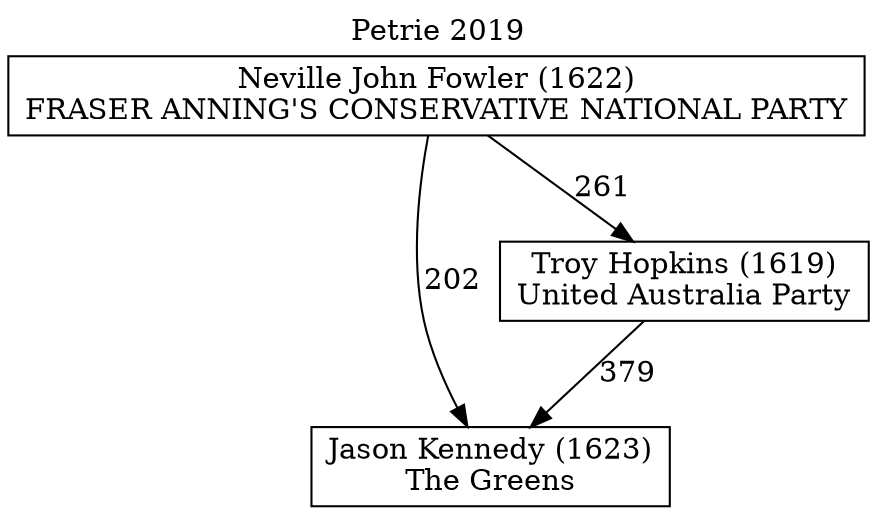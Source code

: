 // House preference flow
digraph "Jason Kennedy (1623)_Petrie_2019" {
	graph [label="Petrie 2019" labelloc=t mclimit=10]
	node [shape=box]
	"Jason Kennedy (1623)" [label="Jason Kennedy (1623)
The Greens"]
	"Troy Hopkins (1619)" [label="Troy Hopkins (1619)
United Australia Party"]
	"Neville John Fowler (1622)" [label="Neville John Fowler (1622)
FRASER ANNING'S CONSERVATIVE NATIONAL PARTY"]
	"Jason Kennedy (1623)" [label="Jason Kennedy (1623)
The Greens"]
	"Neville John Fowler (1622)" [label="Neville John Fowler (1622)
FRASER ANNING'S CONSERVATIVE NATIONAL PARTY"]
	"Neville John Fowler (1622)" [label="Neville John Fowler (1622)
FRASER ANNING'S CONSERVATIVE NATIONAL PARTY"]
	"Troy Hopkins (1619)" [label="Troy Hopkins (1619)
United Australia Party"]
	"Neville John Fowler (1622)" [label="Neville John Fowler (1622)
FRASER ANNING'S CONSERVATIVE NATIONAL PARTY"]
	"Neville John Fowler (1622)" [label="Neville John Fowler (1622)
FRASER ANNING'S CONSERVATIVE NATIONAL PARTY"]
	"Troy Hopkins (1619)" -> "Jason Kennedy (1623)" [label=379]
	"Neville John Fowler (1622)" -> "Troy Hopkins (1619)" [label=261]
	"Neville John Fowler (1622)" -> "Jason Kennedy (1623)" [label=202]
}
